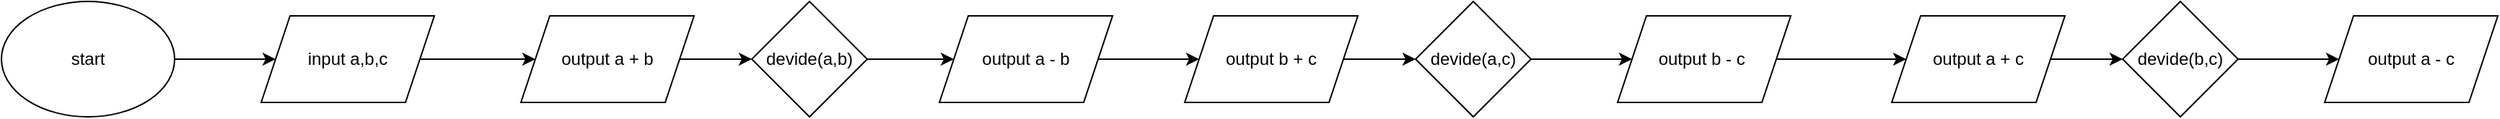 <mxfile version="22.1.4" type="device">
  <diagram id="C5RBs43oDa-KdzZeNtuy" name="Page-1">
    <mxGraphModel dx="1120" dy="478" grid="1" gridSize="10" guides="1" tooltips="1" connect="1" arrows="1" fold="1" page="1" pageScale="1" pageWidth="827" pageHeight="1169" math="0" shadow="0">
      <root>
        <mxCell id="WIyWlLk6GJQsqaUBKTNV-0" />
        <mxCell id="WIyWlLk6GJQsqaUBKTNV-1" parent="WIyWlLk6GJQsqaUBKTNV-0" />
        <mxCell id="CT3zOT9mrddbbfYIUQmI-5" value="" style="edgeStyle=orthogonalEdgeStyle;rounded=0;orthogonalLoop=1;jettySize=auto;html=1;" edge="1" parent="WIyWlLk6GJQsqaUBKTNV-1" source="CT3zOT9mrddbbfYIUQmI-6">
          <mxGeometry relative="1" as="geometry">
            <mxPoint x="190" y="220" as="targetPoint" />
          </mxGeometry>
        </mxCell>
        <mxCell id="CT3zOT9mrddbbfYIUQmI-6" value="start" style="ellipse;whiteSpace=wrap;html=1;" vertex="1" parent="WIyWlLk6GJQsqaUBKTNV-1">
          <mxGeometry y="180" width="120" height="80" as="geometry" />
        </mxCell>
        <mxCell id="CT3zOT9mrddbbfYIUQmI-7" value="" style="edgeStyle=orthogonalEdgeStyle;rounded=0;orthogonalLoop=1;jettySize=auto;html=1;" edge="1" parent="WIyWlLk6GJQsqaUBKTNV-1" source="CT3zOT9mrddbbfYIUQmI-8" target="CT3zOT9mrddbbfYIUQmI-12">
          <mxGeometry relative="1" as="geometry" />
        </mxCell>
        <mxCell id="CT3zOT9mrddbbfYIUQmI-8" value="input a,b,c" style="shape=parallelogram;perimeter=parallelogramPerimeter;whiteSpace=wrap;html=1;fixedSize=1;" vertex="1" parent="WIyWlLk6GJQsqaUBKTNV-1">
          <mxGeometry x="180" y="190" width="120" height="60" as="geometry" />
        </mxCell>
        <mxCell id="CT3zOT9mrddbbfYIUQmI-9" value="" style="edgeStyle=orthogonalEdgeStyle;rounded=0;orthogonalLoop=1;jettySize=auto;html=1;" edge="1" parent="WIyWlLk6GJQsqaUBKTNV-1" source="CT3zOT9mrddbbfYIUQmI-10" target="CT3zOT9mrddbbfYIUQmI-14">
          <mxGeometry relative="1" as="geometry" />
        </mxCell>
        <mxCell id="CT3zOT9mrddbbfYIUQmI-10" value="devide(a,b)" style="rhombus;whiteSpace=wrap;html=1;" vertex="1" parent="WIyWlLk6GJQsqaUBKTNV-1">
          <mxGeometry x="520" y="180" width="80" height="80" as="geometry" />
        </mxCell>
        <mxCell id="CT3zOT9mrddbbfYIUQmI-11" value="" style="edgeStyle=orthogonalEdgeStyle;rounded=0;orthogonalLoop=1;jettySize=auto;html=1;" edge="1" parent="WIyWlLk6GJQsqaUBKTNV-1" source="CT3zOT9mrddbbfYIUQmI-12" target="CT3zOT9mrddbbfYIUQmI-10">
          <mxGeometry relative="1" as="geometry" />
        </mxCell>
        <mxCell id="CT3zOT9mrddbbfYIUQmI-12" value="output a + b" style="shape=parallelogram;perimeter=parallelogramPerimeter;whiteSpace=wrap;html=1;fixedSize=1;" vertex="1" parent="WIyWlLk6GJQsqaUBKTNV-1">
          <mxGeometry x="360" y="190" width="120" height="60" as="geometry" />
        </mxCell>
        <mxCell id="CT3zOT9mrddbbfYIUQmI-13" value="" style="edgeStyle=orthogonalEdgeStyle;rounded=0;orthogonalLoop=1;jettySize=auto;html=1;" edge="1" parent="WIyWlLk6GJQsqaUBKTNV-1" source="CT3zOT9mrddbbfYIUQmI-14" target="CT3zOT9mrddbbfYIUQmI-18">
          <mxGeometry relative="1" as="geometry" />
        </mxCell>
        <mxCell id="CT3zOT9mrddbbfYIUQmI-14" value="output a - b" style="shape=parallelogram;perimeter=parallelogramPerimeter;whiteSpace=wrap;html=1;fixedSize=1;" vertex="1" parent="WIyWlLk6GJQsqaUBKTNV-1">
          <mxGeometry x="650" y="190" width="120" height="60" as="geometry" />
        </mxCell>
        <mxCell id="CT3zOT9mrddbbfYIUQmI-15" value="" style="edgeStyle=orthogonalEdgeStyle;rounded=0;orthogonalLoop=1;jettySize=auto;html=1;" edge="1" parent="WIyWlLk6GJQsqaUBKTNV-1" source="CT3zOT9mrddbbfYIUQmI-16" target="CT3zOT9mrddbbfYIUQmI-20">
          <mxGeometry relative="1" as="geometry" />
        </mxCell>
        <mxCell id="CT3zOT9mrddbbfYIUQmI-16" value="devide(a,c)" style="rhombus;whiteSpace=wrap;html=1;" vertex="1" parent="WIyWlLk6GJQsqaUBKTNV-1">
          <mxGeometry x="980" y="180" width="80" height="80" as="geometry" />
        </mxCell>
        <mxCell id="CT3zOT9mrddbbfYIUQmI-17" value="" style="edgeStyle=orthogonalEdgeStyle;rounded=0;orthogonalLoop=1;jettySize=auto;html=1;" edge="1" parent="WIyWlLk6GJQsqaUBKTNV-1" source="CT3zOT9mrddbbfYIUQmI-18" target="CT3zOT9mrddbbfYIUQmI-16">
          <mxGeometry relative="1" as="geometry" />
        </mxCell>
        <mxCell id="CT3zOT9mrddbbfYIUQmI-18" value="output b + c" style="shape=parallelogram;perimeter=parallelogramPerimeter;whiteSpace=wrap;html=1;fixedSize=1;" vertex="1" parent="WIyWlLk6GJQsqaUBKTNV-1">
          <mxGeometry x="820" y="190" width="120" height="60" as="geometry" />
        </mxCell>
        <mxCell id="CT3zOT9mrddbbfYIUQmI-19" value="" style="edgeStyle=orthogonalEdgeStyle;rounded=0;orthogonalLoop=1;jettySize=auto;html=1;" edge="1" parent="WIyWlLk6GJQsqaUBKTNV-1" source="CT3zOT9mrddbbfYIUQmI-20" target="CT3zOT9mrddbbfYIUQmI-24">
          <mxGeometry relative="1" as="geometry" />
        </mxCell>
        <mxCell id="CT3zOT9mrddbbfYIUQmI-20" value="output b - c&amp;nbsp;" style="shape=parallelogram;perimeter=parallelogramPerimeter;whiteSpace=wrap;html=1;fixedSize=1;" vertex="1" parent="WIyWlLk6GJQsqaUBKTNV-1">
          <mxGeometry x="1120" y="190" width="120" height="60" as="geometry" />
        </mxCell>
        <mxCell id="CT3zOT9mrddbbfYIUQmI-21" value="" style="edgeStyle=orthogonalEdgeStyle;rounded=0;orthogonalLoop=1;jettySize=auto;html=1;" edge="1" parent="WIyWlLk6GJQsqaUBKTNV-1" source="CT3zOT9mrddbbfYIUQmI-22" target="CT3zOT9mrddbbfYIUQmI-25">
          <mxGeometry relative="1" as="geometry" />
        </mxCell>
        <mxCell id="CT3zOT9mrddbbfYIUQmI-22" value="devide(b,c)" style="rhombus;whiteSpace=wrap;html=1;" vertex="1" parent="WIyWlLk6GJQsqaUBKTNV-1">
          <mxGeometry x="1470" y="180" width="80" height="80" as="geometry" />
        </mxCell>
        <mxCell id="CT3zOT9mrddbbfYIUQmI-23" value="" style="edgeStyle=orthogonalEdgeStyle;rounded=0;orthogonalLoop=1;jettySize=auto;html=1;" edge="1" parent="WIyWlLk6GJQsqaUBKTNV-1" source="CT3zOT9mrddbbfYIUQmI-24" target="CT3zOT9mrddbbfYIUQmI-22">
          <mxGeometry relative="1" as="geometry" />
        </mxCell>
        <mxCell id="CT3zOT9mrddbbfYIUQmI-24" value="output a + c" style="shape=parallelogram;perimeter=parallelogramPerimeter;whiteSpace=wrap;html=1;fixedSize=1;" vertex="1" parent="WIyWlLk6GJQsqaUBKTNV-1">
          <mxGeometry x="1310" y="190" width="120" height="60" as="geometry" />
        </mxCell>
        <mxCell id="CT3zOT9mrddbbfYIUQmI-25" value="output a - c" style="shape=parallelogram;perimeter=parallelogramPerimeter;whiteSpace=wrap;html=1;fixedSize=1;" vertex="1" parent="WIyWlLk6GJQsqaUBKTNV-1">
          <mxGeometry x="1610" y="190" width="120" height="60" as="geometry" />
        </mxCell>
      </root>
    </mxGraphModel>
  </diagram>
</mxfile>
